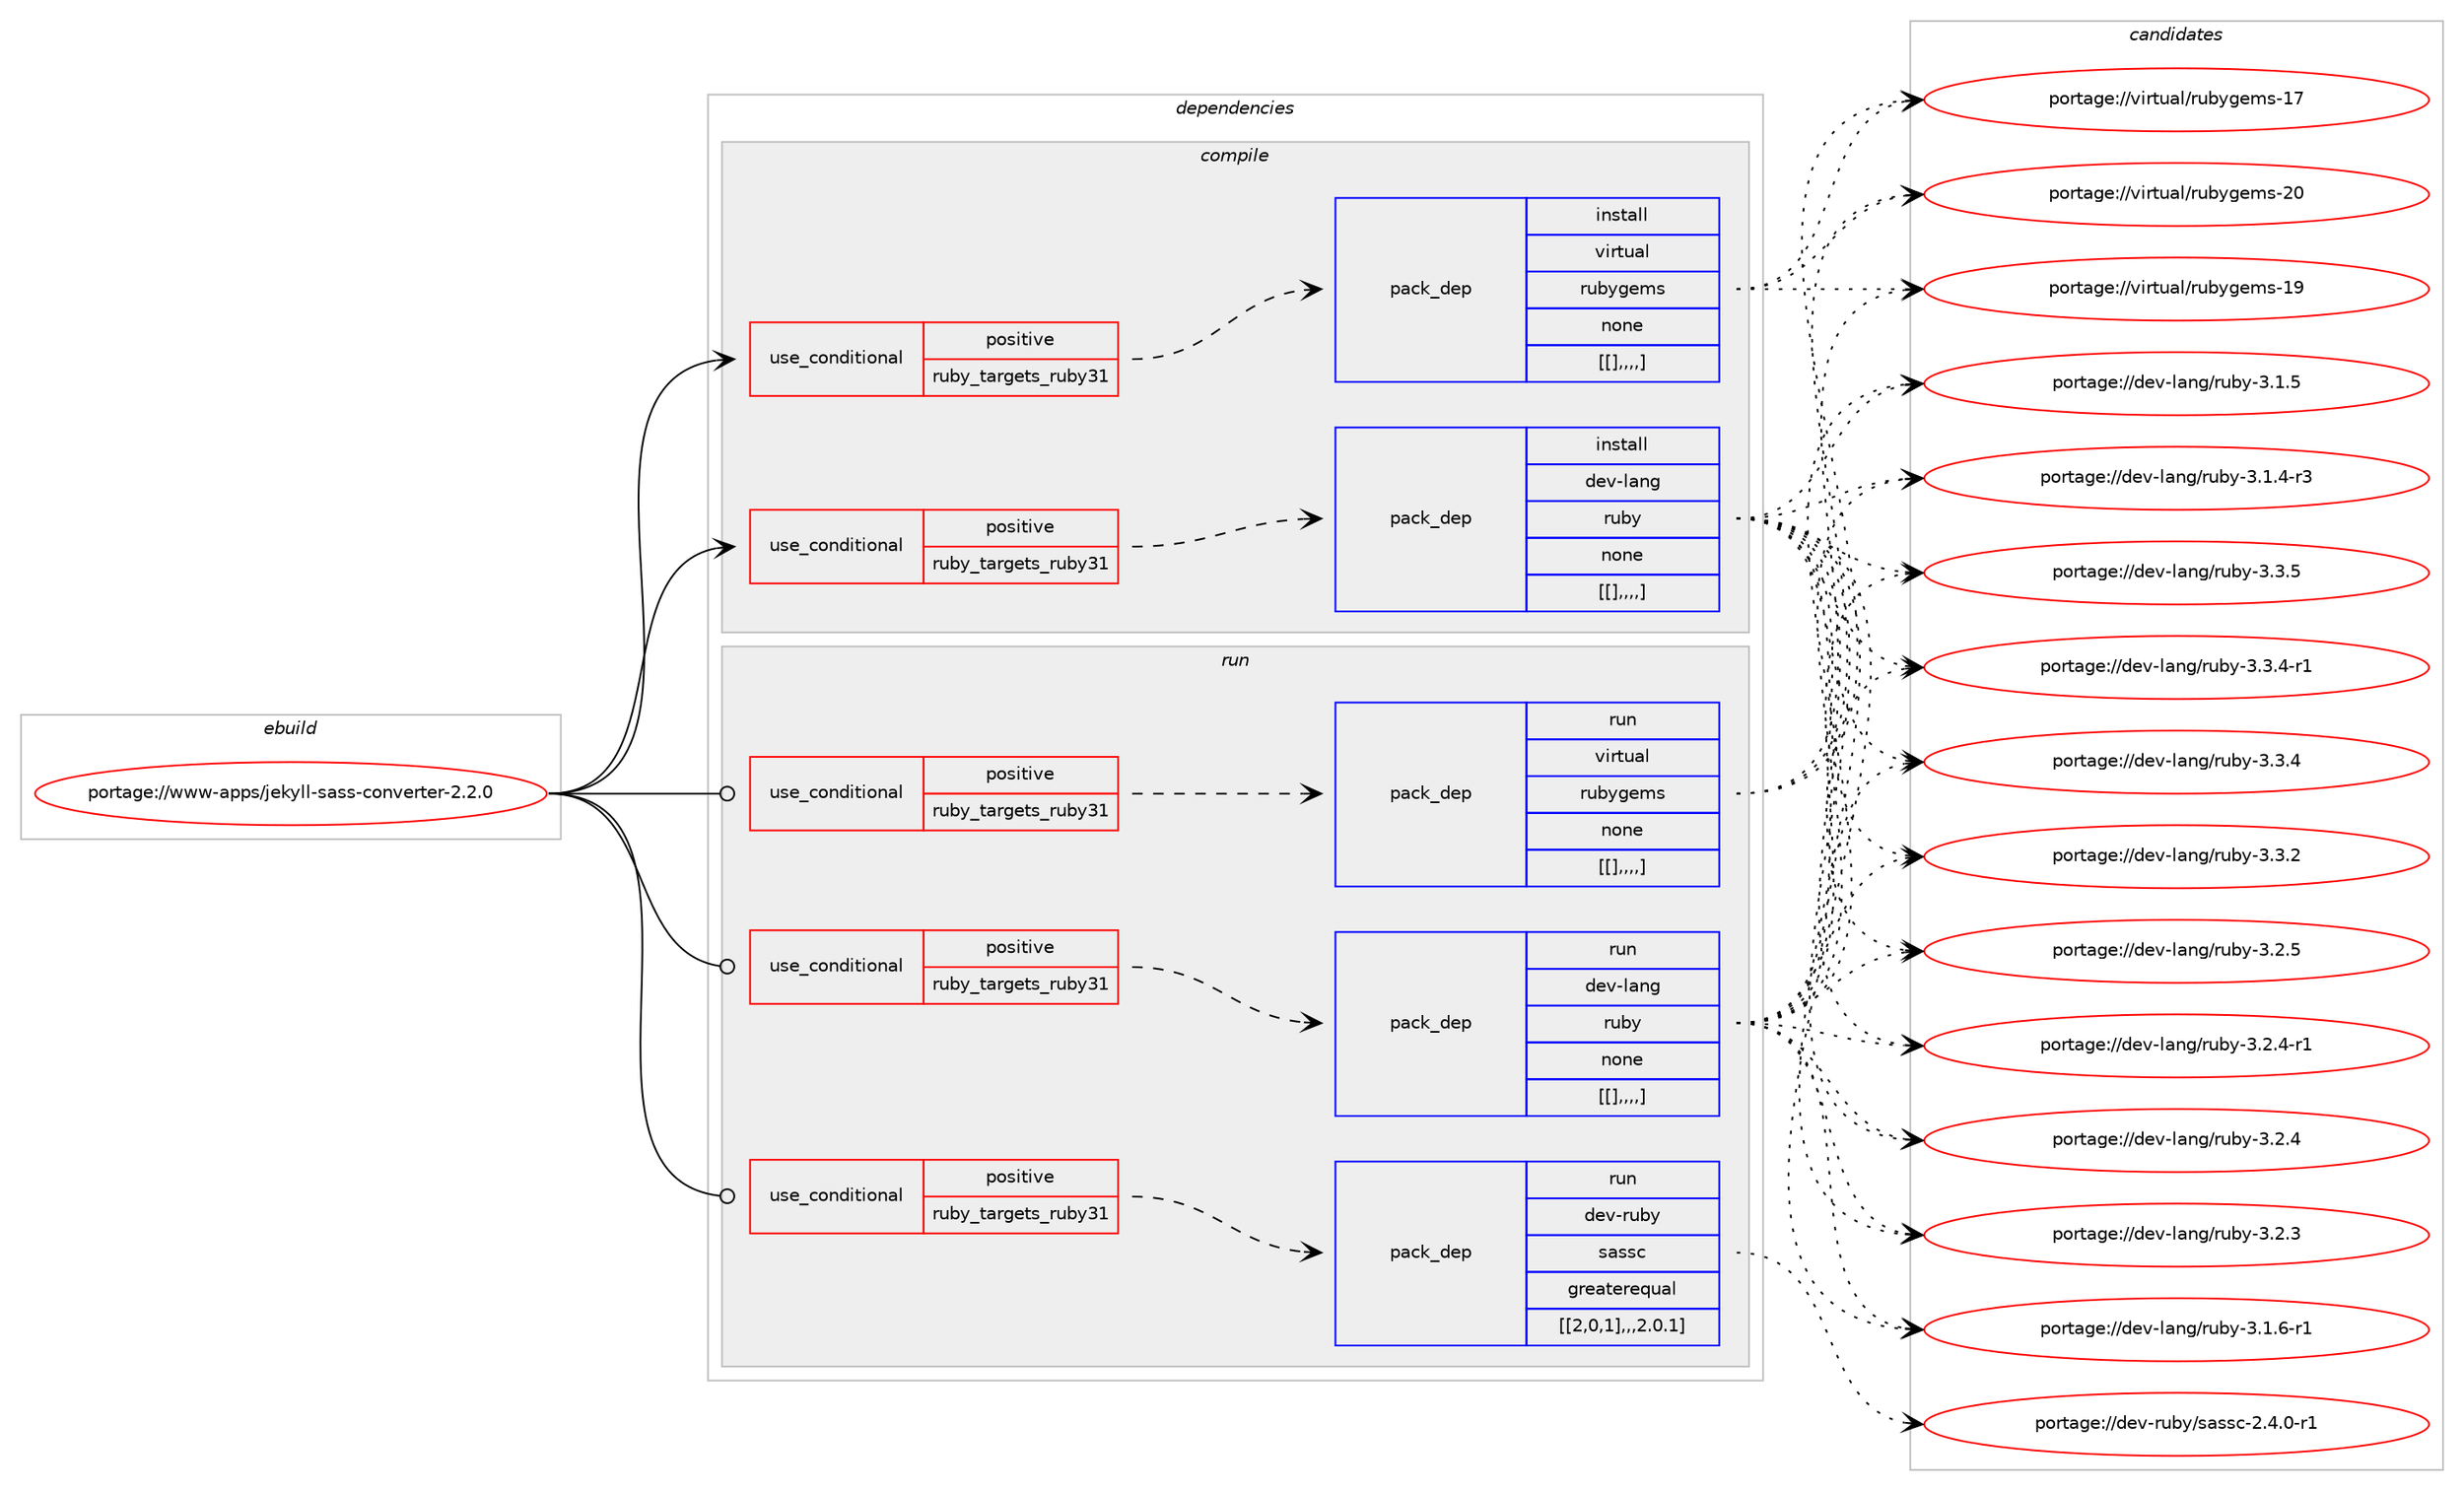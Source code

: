 digraph prolog {

# *************
# Graph options
# *************

newrank=true;
concentrate=true;
compound=true;
graph [rankdir=LR,fontname=Helvetica,fontsize=10,ranksep=1.5];#, ranksep=2.5, nodesep=0.2];
edge  [arrowhead=vee];
node  [fontname=Helvetica,fontsize=10];

# **********
# The ebuild
# **********

subgraph cluster_leftcol {
color=gray;
label=<<i>ebuild</i>>;
id [label="portage://www-apps/jekyll-sass-converter-2.2.0", color=red, width=4, href="../www-apps/jekyll-sass-converter-2.2.0.svg"];
}

# ****************
# The dependencies
# ****************

subgraph cluster_midcol {
color=gray;
label=<<i>dependencies</i>>;
subgraph cluster_compile {
fillcolor="#eeeeee";
style=filled;
label=<<i>compile</i>>;
subgraph cond123710 {
dependency465065 [label=<<TABLE BORDER="0" CELLBORDER="1" CELLSPACING="0" CELLPADDING="4"><TR><TD ROWSPAN="3" CELLPADDING="10">use_conditional</TD></TR><TR><TD>positive</TD></TR><TR><TD>ruby_targets_ruby31</TD></TR></TABLE>>, shape=none, color=red];
subgraph pack337950 {
dependency465066 [label=<<TABLE BORDER="0" CELLBORDER="1" CELLSPACING="0" CELLPADDING="4" WIDTH="220"><TR><TD ROWSPAN="6" CELLPADDING="30">pack_dep</TD></TR><TR><TD WIDTH="110">install</TD></TR><TR><TD>dev-lang</TD></TR><TR><TD>ruby</TD></TR><TR><TD>none</TD></TR><TR><TD>[[],,,,]</TD></TR></TABLE>>, shape=none, color=blue];
}
dependency465065:e -> dependency465066:w [weight=20,style="dashed",arrowhead="vee"];
}
id:e -> dependency465065:w [weight=20,style="solid",arrowhead="vee"];
subgraph cond123711 {
dependency465067 [label=<<TABLE BORDER="0" CELLBORDER="1" CELLSPACING="0" CELLPADDING="4"><TR><TD ROWSPAN="3" CELLPADDING="10">use_conditional</TD></TR><TR><TD>positive</TD></TR><TR><TD>ruby_targets_ruby31</TD></TR></TABLE>>, shape=none, color=red];
subgraph pack337951 {
dependency465068 [label=<<TABLE BORDER="0" CELLBORDER="1" CELLSPACING="0" CELLPADDING="4" WIDTH="220"><TR><TD ROWSPAN="6" CELLPADDING="30">pack_dep</TD></TR><TR><TD WIDTH="110">install</TD></TR><TR><TD>virtual</TD></TR><TR><TD>rubygems</TD></TR><TR><TD>none</TD></TR><TR><TD>[[],,,,]</TD></TR></TABLE>>, shape=none, color=blue];
}
dependency465067:e -> dependency465068:w [weight=20,style="dashed",arrowhead="vee"];
}
id:e -> dependency465067:w [weight=20,style="solid",arrowhead="vee"];
}
subgraph cluster_compileandrun {
fillcolor="#eeeeee";
style=filled;
label=<<i>compile and run</i>>;
}
subgraph cluster_run {
fillcolor="#eeeeee";
style=filled;
label=<<i>run</i>>;
subgraph cond123712 {
dependency465069 [label=<<TABLE BORDER="0" CELLBORDER="1" CELLSPACING="0" CELLPADDING="4"><TR><TD ROWSPAN="3" CELLPADDING="10">use_conditional</TD></TR><TR><TD>positive</TD></TR><TR><TD>ruby_targets_ruby31</TD></TR></TABLE>>, shape=none, color=red];
subgraph pack337952 {
dependency465070 [label=<<TABLE BORDER="0" CELLBORDER="1" CELLSPACING="0" CELLPADDING="4" WIDTH="220"><TR><TD ROWSPAN="6" CELLPADDING="30">pack_dep</TD></TR><TR><TD WIDTH="110">run</TD></TR><TR><TD>dev-lang</TD></TR><TR><TD>ruby</TD></TR><TR><TD>none</TD></TR><TR><TD>[[],,,,]</TD></TR></TABLE>>, shape=none, color=blue];
}
dependency465069:e -> dependency465070:w [weight=20,style="dashed",arrowhead="vee"];
}
id:e -> dependency465069:w [weight=20,style="solid",arrowhead="odot"];
subgraph cond123713 {
dependency465071 [label=<<TABLE BORDER="0" CELLBORDER="1" CELLSPACING="0" CELLPADDING="4"><TR><TD ROWSPAN="3" CELLPADDING="10">use_conditional</TD></TR><TR><TD>positive</TD></TR><TR><TD>ruby_targets_ruby31</TD></TR></TABLE>>, shape=none, color=red];
subgraph pack337953 {
dependency465072 [label=<<TABLE BORDER="0" CELLBORDER="1" CELLSPACING="0" CELLPADDING="4" WIDTH="220"><TR><TD ROWSPAN="6" CELLPADDING="30">pack_dep</TD></TR><TR><TD WIDTH="110">run</TD></TR><TR><TD>dev-ruby</TD></TR><TR><TD>sassc</TD></TR><TR><TD>greaterequal</TD></TR><TR><TD>[[2,0,1],,,2.0.1]</TD></TR></TABLE>>, shape=none, color=blue];
}
dependency465071:e -> dependency465072:w [weight=20,style="dashed",arrowhead="vee"];
}
id:e -> dependency465071:w [weight=20,style="solid",arrowhead="odot"];
subgraph cond123714 {
dependency465073 [label=<<TABLE BORDER="0" CELLBORDER="1" CELLSPACING="0" CELLPADDING="4"><TR><TD ROWSPAN="3" CELLPADDING="10">use_conditional</TD></TR><TR><TD>positive</TD></TR><TR><TD>ruby_targets_ruby31</TD></TR></TABLE>>, shape=none, color=red];
subgraph pack337954 {
dependency465074 [label=<<TABLE BORDER="0" CELLBORDER="1" CELLSPACING="0" CELLPADDING="4" WIDTH="220"><TR><TD ROWSPAN="6" CELLPADDING="30">pack_dep</TD></TR><TR><TD WIDTH="110">run</TD></TR><TR><TD>virtual</TD></TR><TR><TD>rubygems</TD></TR><TR><TD>none</TD></TR><TR><TD>[[],,,,]</TD></TR></TABLE>>, shape=none, color=blue];
}
dependency465073:e -> dependency465074:w [weight=20,style="dashed",arrowhead="vee"];
}
id:e -> dependency465073:w [weight=20,style="solid",arrowhead="odot"];
}
}

# **************
# The candidates
# **************

subgraph cluster_choices {
rank=same;
color=gray;
label=<<i>candidates</i>>;

subgraph choice337950 {
color=black;
nodesep=1;
choice10010111845108971101034711411798121455146514653 [label="portage://dev-lang/ruby-3.3.5", color=red, width=4,href="../dev-lang/ruby-3.3.5.svg"];
choice100101118451089711010347114117981214551465146524511449 [label="portage://dev-lang/ruby-3.3.4-r1", color=red, width=4,href="../dev-lang/ruby-3.3.4-r1.svg"];
choice10010111845108971101034711411798121455146514652 [label="portage://dev-lang/ruby-3.3.4", color=red, width=4,href="../dev-lang/ruby-3.3.4.svg"];
choice10010111845108971101034711411798121455146514650 [label="portage://dev-lang/ruby-3.3.2", color=red, width=4,href="../dev-lang/ruby-3.3.2.svg"];
choice10010111845108971101034711411798121455146504653 [label="portage://dev-lang/ruby-3.2.5", color=red, width=4,href="../dev-lang/ruby-3.2.5.svg"];
choice100101118451089711010347114117981214551465046524511449 [label="portage://dev-lang/ruby-3.2.4-r1", color=red, width=4,href="../dev-lang/ruby-3.2.4-r1.svg"];
choice10010111845108971101034711411798121455146504652 [label="portage://dev-lang/ruby-3.2.4", color=red, width=4,href="../dev-lang/ruby-3.2.4.svg"];
choice10010111845108971101034711411798121455146504651 [label="portage://dev-lang/ruby-3.2.3", color=red, width=4,href="../dev-lang/ruby-3.2.3.svg"];
choice100101118451089711010347114117981214551464946544511449 [label="portage://dev-lang/ruby-3.1.6-r1", color=red, width=4,href="../dev-lang/ruby-3.1.6-r1.svg"];
choice10010111845108971101034711411798121455146494653 [label="portage://dev-lang/ruby-3.1.5", color=red, width=4,href="../dev-lang/ruby-3.1.5.svg"];
choice100101118451089711010347114117981214551464946524511451 [label="portage://dev-lang/ruby-3.1.4-r3", color=red, width=4,href="../dev-lang/ruby-3.1.4-r3.svg"];
dependency465066:e -> choice10010111845108971101034711411798121455146514653:w [style=dotted,weight="100"];
dependency465066:e -> choice100101118451089711010347114117981214551465146524511449:w [style=dotted,weight="100"];
dependency465066:e -> choice10010111845108971101034711411798121455146514652:w [style=dotted,weight="100"];
dependency465066:e -> choice10010111845108971101034711411798121455146514650:w [style=dotted,weight="100"];
dependency465066:e -> choice10010111845108971101034711411798121455146504653:w [style=dotted,weight="100"];
dependency465066:e -> choice100101118451089711010347114117981214551465046524511449:w [style=dotted,weight="100"];
dependency465066:e -> choice10010111845108971101034711411798121455146504652:w [style=dotted,weight="100"];
dependency465066:e -> choice10010111845108971101034711411798121455146504651:w [style=dotted,weight="100"];
dependency465066:e -> choice100101118451089711010347114117981214551464946544511449:w [style=dotted,weight="100"];
dependency465066:e -> choice10010111845108971101034711411798121455146494653:w [style=dotted,weight="100"];
dependency465066:e -> choice100101118451089711010347114117981214551464946524511451:w [style=dotted,weight="100"];
}
subgraph choice337951 {
color=black;
nodesep=1;
choice118105114116117971084711411798121103101109115455048 [label="portage://virtual/rubygems-20", color=red, width=4,href="../virtual/rubygems-20.svg"];
choice118105114116117971084711411798121103101109115454957 [label="portage://virtual/rubygems-19", color=red, width=4,href="../virtual/rubygems-19.svg"];
choice118105114116117971084711411798121103101109115454955 [label="portage://virtual/rubygems-17", color=red, width=4,href="../virtual/rubygems-17.svg"];
dependency465068:e -> choice118105114116117971084711411798121103101109115455048:w [style=dotted,weight="100"];
dependency465068:e -> choice118105114116117971084711411798121103101109115454957:w [style=dotted,weight="100"];
dependency465068:e -> choice118105114116117971084711411798121103101109115454955:w [style=dotted,weight="100"];
}
subgraph choice337952 {
color=black;
nodesep=1;
choice10010111845108971101034711411798121455146514653 [label="portage://dev-lang/ruby-3.3.5", color=red, width=4,href="../dev-lang/ruby-3.3.5.svg"];
choice100101118451089711010347114117981214551465146524511449 [label="portage://dev-lang/ruby-3.3.4-r1", color=red, width=4,href="../dev-lang/ruby-3.3.4-r1.svg"];
choice10010111845108971101034711411798121455146514652 [label="portage://dev-lang/ruby-3.3.4", color=red, width=4,href="../dev-lang/ruby-3.3.4.svg"];
choice10010111845108971101034711411798121455146514650 [label="portage://dev-lang/ruby-3.3.2", color=red, width=4,href="../dev-lang/ruby-3.3.2.svg"];
choice10010111845108971101034711411798121455146504653 [label="portage://dev-lang/ruby-3.2.5", color=red, width=4,href="../dev-lang/ruby-3.2.5.svg"];
choice100101118451089711010347114117981214551465046524511449 [label="portage://dev-lang/ruby-3.2.4-r1", color=red, width=4,href="../dev-lang/ruby-3.2.4-r1.svg"];
choice10010111845108971101034711411798121455146504652 [label="portage://dev-lang/ruby-3.2.4", color=red, width=4,href="../dev-lang/ruby-3.2.4.svg"];
choice10010111845108971101034711411798121455146504651 [label="portage://dev-lang/ruby-3.2.3", color=red, width=4,href="../dev-lang/ruby-3.2.3.svg"];
choice100101118451089711010347114117981214551464946544511449 [label="portage://dev-lang/ruby-3.1.6-r1", color=red, width=4,href="../dev-lang/ruby-3.1.6-r1.svg"];
choice10010111845108971101034711411798121455146494653 [label="portage://dev-lang/ruby-3.1.5", color=red, width=4,href="../dev-lang/ruby-3.1.5.svg"];
choice100101118451089711010347114117981214551464946524511451 [label="portage://dev-lang/ruby-3.1.4-r3", color=red, width=4,href="../dev-lang/ruby-3.1.4-r3.svg"];
dependency465070:e -> choice10010111845108971101034711411798121455146514653:w [style=dotted,weight="100"];
dependency465070:e -> choice100101118451089711010347114117981214551465146524511449:w [style=dotted,weight="100"];
dependency465070:e -> choice10010111845108971101034711411798121455146514652:w [style=dotted,weight="100"];
dependency465070:e -> choice10010111845108971101034711411798121455146514650:w [style=dotted,weight="100"];
dependency465070:e -> choice10010111845108971101034711411798121455146504653:w [style=dotted,weight="100"];
dependency465070:e -> choice100101118451089711010347114117981214551465046524511449:w [style=dotted,weight="100"];
dependency465070:e -> choice10010111845108971101034711411798121455146504652:w [style=dotted,weight="100"];
dependency465070:e -> choice10010111845108971101034711411798121455146504651:w [style=dotted,weight="100"];
dependency465070:e -> choice100101118451089711010347114117981214551464946544511449:w [style=dotted,weight="100"];
dependency465070:e -> choice10010111845108971101034711411798121455146494653:w [style=dotted,weight="100"];
dependency465070:e -> choice100101118451089711010347114117981214551464946524511451:w [style=dotted,weight="100"];
}
subgraph choice337953 {
color=black;
nodesep=1;
choice10010111845114117981214711597115115994550465246484511449 [label="portage://dev-ruby/sassc-2.4.0-r1", color=red, width=4,href="../dev-ruby/sassc-2.4.0-r1.svg"];
dependency465072:e -> choice10010111845114117981214711597115115994550465246484511449:w [style=dotted,weight="100"];
}
subgraph choice337954 {
color=black;
nodesep=1;
choice118105114116117971084711411798121103101109115455048 [label="portage://virtual/rubygems-20", color=red, width=4,href="../virtual/rubygems-20.svg"];
choice118105114116117971084711411798121103101109115454957 [label="portage://virtual/rubygems-19", color=red, width=4,href="../virtual/rubygems-19.svg"];
choice118105114116117971084711411798121103101109115454955 [label="portage://virtual/rubygems-17", color=red, width=4,href="../virtual/rubygems-17.svg"];
dependency465074:e -> choice118105114116117971084711411798121103101109115455048:w [style=dotted,weight="100"];
dependency465074:e -> choice118105114116117971084711411798121103101109115454957:w [style=dotted,weight="100"];
dependency465074:e -> choice118105114116117971084711411798121103101109115454955:w [style=dotted,weight="100"];
}
}

}
